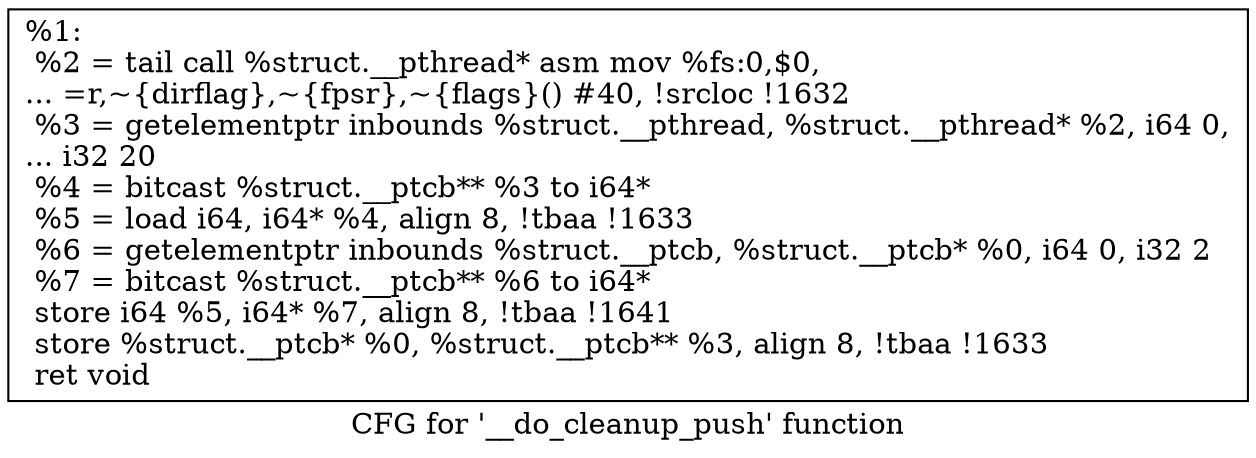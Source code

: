 digraph "CFG for '__do_cleanup_push' function" {
	label="CFG for '__do_cleanup_push' function";

	Node0x168cfd0 [shape=record,label="{%1:\l  %2 = tail call %struct.__pthread* asm mov %fs:0,$0,\l... =r,~\{dirflag\},~\{fpsr\},~\{flags\}() #40, !srcloc !1632\l  %3 = getelementptr inbounds %struct.__pthread, %struct.__pthread* %2, i64 0,\l... i32 20\l  %4 = bitcast %struct.__ptcb** %3 to i64*\l  %5 = load i64, i64* %4, align 8, !tbaa !1633\l  %6 = getelementptr inbounds %struct.__ptcb, %struct.__ptcb* %0, i64 0, i32 2\l  %7 = bitcast %struct.__ptcb** %6 to i64*\l  store i64 %5, i64* %7, align 8, !tbaa !1641\l  store %struct.__ptcb* %0, %struct.__ptcb** %3, align 8, !tbaa !1633\l  ret void\l}"];
}
